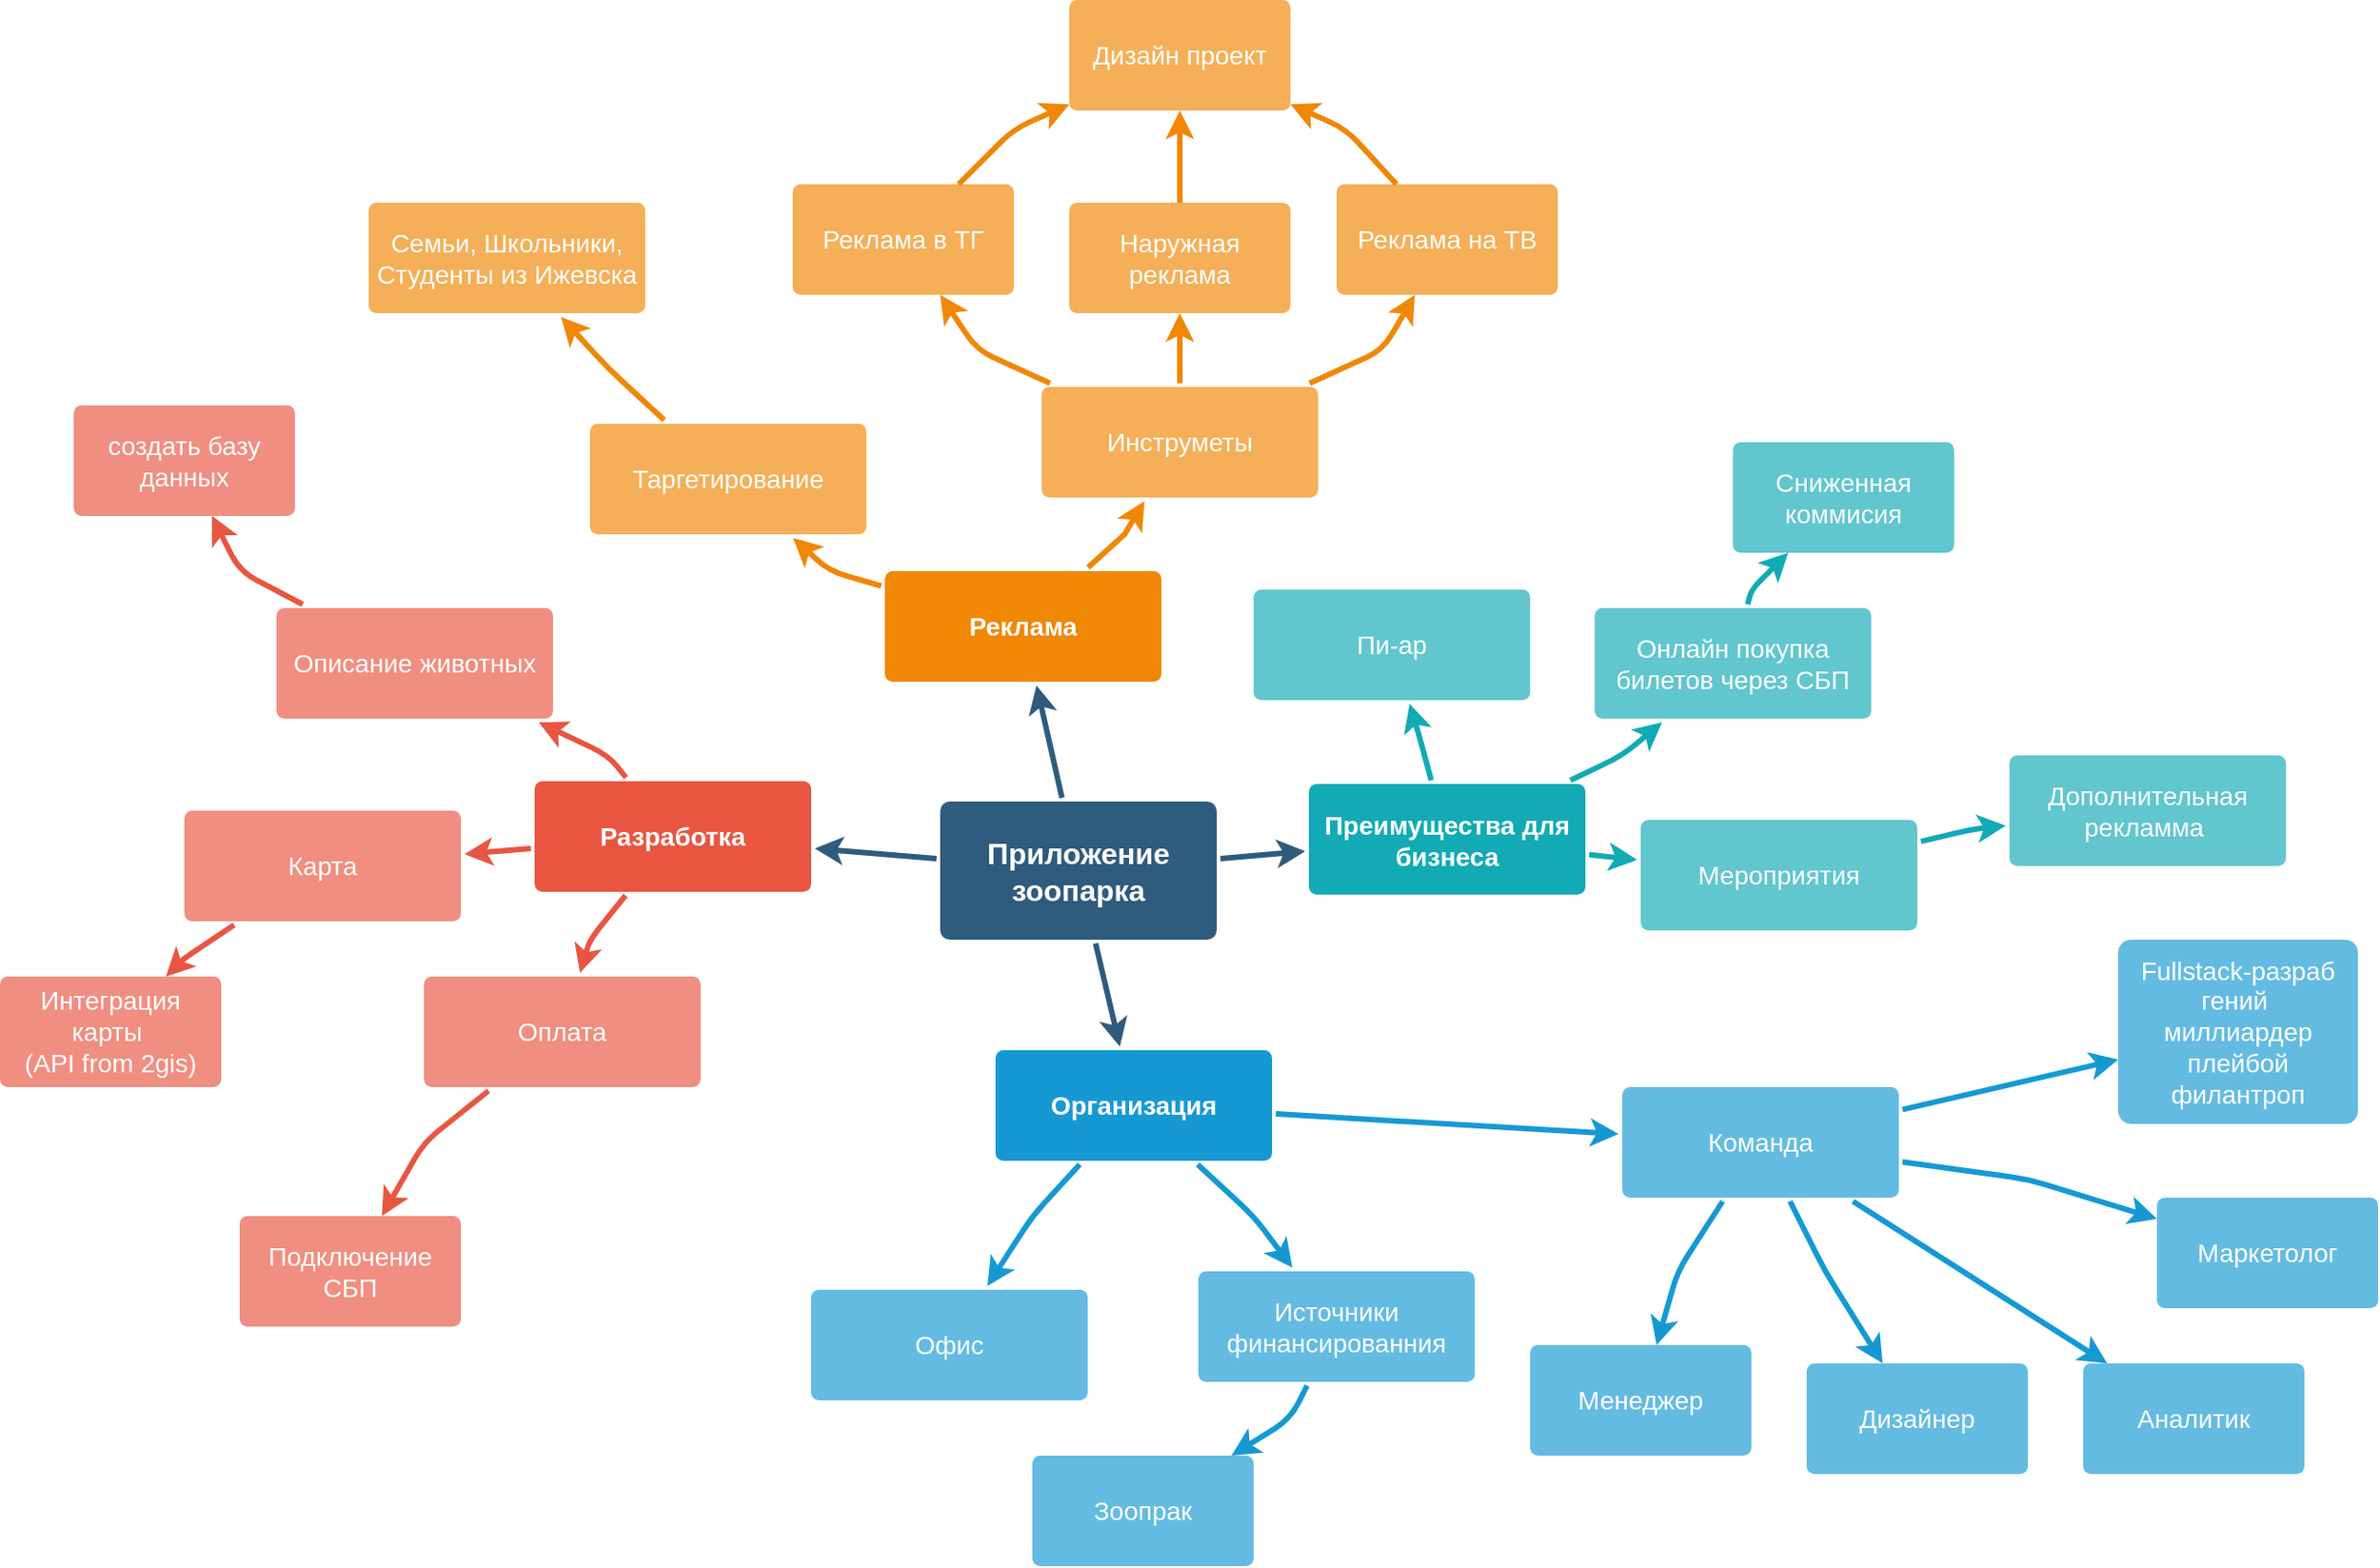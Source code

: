 <mxfile version="24.7.16">
  <diagram id="6a731a19-8d31-9384-78a2-239565b7b9f0" name="Page-1">
    <mxGraphModel dx="1434" dy="1599" grid="1" gridSize="10" guides="1" tooltips="1" connect="1" arrows="1" fold="1" page="1" pageScale="1" pageWidth="1169" pageHeight="827" background="none" math="0" shadow="0">
      <root>
        <mxCell id="0" />
        <mxCell id="1" parent="0" />
        <mxCell id="1745" value="" style="edgeStyle=none;rounded=0;jumpStyle=none;html=1;shadow=0;labelBackgroundColor=none;startArrow=none;startFill=0;endArrow=classic;endFill=1;jettySize=auto;orthogonalLoop=1;strokeColor=#2F5B7C;strokeWidth=3;fontFamily=Helvetica;fontSize=16;fontColor=#23445D;spacing=5;" parent="1" source="1749" target="1764" edge="1">
          <mxGeometry relative="1" as="geometry" />
        </mxCell>
        <mxCell id="1746" value="" style="edgeStyle=none;rounded=1;jumpStyle=none;html=1;shadow=0;labelBackgroundColor=none;startArrow=none;startFill=0;endArrow=classic;endFill=1;jettySize=auto;orthogonalLoop=1;strokeColor=#2F5B7C;strokeWidth=3;fontFamily=Helvetica;fontSize=16;fontColor=#23445D;spacing=5;curved=0;" parent="1" source="1749" target="1771" edge="1">
          <mxGeometry relative="1" as="geometry" />
        </mxCell>
        <mxCell id="1747" value="" style="edgeStyle=none;rounded=0;jumpStyle=none;html=1;shadow=0;labelBackgroundColor=none;startArrow=none;startFill=0;endArrow=classic;endFill=1;jettySize=auto;orthogonalLoop=1;strokeColor=#2F5B7C;strokeWidth=3;fontFamily=Helvetica;fontSize=16;fontColor=#23445D;spacing=5;" parent="1" source="1749" target="1760" edge="1">
          <mxGeometry relative="1" as="geometry" />
        </mxCell>
        <mxCell id="1748" value="" style="edgeStyle=none;rounded=0;jumpStyle=none;html=1;shadow=0;labelBackgroundColor=none;startArrow=none;startFill=0;endArrow=classic;endFill=1;jettySize=auto;orthogonalLoop=1;strokeColor=#2F5B7C;strokeWidth=3;fontFamily=Helvetica;fontSize=16;fontColor=#23445D;spacing=5;" parent="1" source="1749" target="1753" edge="1">
          <mxGeometry relative="1" as="geometry" />
        </mxCell>
        <mxCell id="1749" value="Приложение зоопарка" style="rounded=1;whiteSpace=wrap;html=1;shadow=0;labelBackgroundColor=none;strokeColor=none;strokeWidth=3;fillColor=#2F5B7C;fontFamily=Helvetica;fontSize=16;fontColor=#FFFFFF;align=center;fontStyle=1;spacing=5;arcSize=7;perimeterSpacing=2;" parent="1" vertex="1">
          <mxGeometry x="530" y="395" width="150" height="75" as="geometry" />
        </mxCell>
        <mxCell id="1750" value="" style="edgeStyle=none;rounded=1;jumpStyle=none;html=1;shadow=0;labelBackgroundColor=none;startArrow=none;startFill=0;jettySize=auto;orthogonalLoop=1;strokeColor=#E85642;strokeWidth=3;fontFamily=Helvetica;fontSize=14;fontColor=#FFFFFF;spacing=5;fontStyle=1;fillColor=#b0e3e6;" parent="1" source="1753" target="1756" edge="1">
          <mxGeometry relative="1" as="geometry">
            <mxPoint x="410" y="350" as="sourcePoint" />
            <mxPoint x="310" y="360" as="targetPoint" />
            <Array as="points">
              <mxPoint x="350" y="370" />
            </Array>
          </mxGeometry>
        </mxCell>
        <mxCell id="1751" value="" style="edgeStyle=none;rounded=1;jumpStyle=none;html=1;shadow=0;labelBackgroundColor=none;startArrow=none;startFill=0;jettySize=auto;orthogonalLoop=1;strokeColor=#E85642;strokeWidth=3;fontFamily=Helvetica;fontSize=14;fontColor=#FFFFFF;spacing=5;fontStyle=1;fillColor=#b0e3e6;" parent="1" source="1753" target="1755" edge="1">
          <mxGeometry relative="1" as="geometry" />
        </mxCell>
        <mxCell id="1752" value="" style="edgeStyle=none;rounded=1;jumpStyle=none;html=1;shadow=0;labelBackgroundColor=none;startArrow=none;startFill=0;jettySize=auto;orthogonalLoop=1;strokeColor=#E85642;strokeWidth=3;fontFamily=Helvetica;fontSize=14;fontColor=#FFFFFF;spacing=5;fontStyle=1;fillColor=#b0e3e6;" parent="1" source="1753" target="1754" edge="1">
          <mxGeometry relative="1" as="geometry">
            <mxPoint x="390" y="470" as="sourcePoint" />
            <Array as="points">
              <mxPoint x="340" y="470" />
            </Array>
          </mxGeometry>
        </mxCell>
        <mxCell id="1753" value="Разработка" style="rounded=1;whiteSpace=wrap;html=1;shadow=0;labelBackgroundColor=none;strokeColor=none;strokeWidth=3;fillColor=#e85642;fontFamily=Helvetica;fontSize=14;fontColor=#FFFFFF;align=center;spacing=5;fontStyle=1;arcSize=7;perimeterSpacing=2;" parent="1" vertex="1">
          <mxGeometry x="310" y="384" width="150" height="60" as="geometry" />
        </mxCell>
        <mxCell id="1754" value="Оплата" style="rounded=1;whiteSpace=wrap;html=1;shadow=0;labelBackgroundColor=none;strokeColor=none;strokeWidth=3;fillColor=#f08e81;fontFamily=Helvetica;fontSize=14;fontColor=#FFFFFF;align=center;spacing=5;fontStyle=0;arcSize=7;perimeterSpacing=2;" parent="1" vertex="1">
          <mxGeometry x="250" y="490" width="150" height="60" as="geometry" />
        </mxCell>
        <mxCell id="1755" value="Карта" style="rounded=1;whiteSpace=wrap;html=1;shadow=0;labelBackgroundColor=none;strokeColor=none;strokeWidth=3;fillColor=#f08e81;fontFamily=Helvetica;fontSize=14;fontColor=#FFFFFF;align=center;spacing=5;fontStyle=0;arcSize=7;perimeterSpacing=2;" parent="1" vertex="1">
          <mxGeometry x="120" y="400" width="150" height="60" as="geometry" />
        </mxCell>
        <mxCell id="1756" value="Описание животных" style="rounded=1;whiteSpace=wrap;html=1;shadow=0;labelBackgroundColor=none;strokeColor=none;strokeWidth=3;fillColor=#f08e81;fontFamily=Helvetica;fontSize=14;fontColor=#FFFFFF;align=center;spacing=5;fontStyle=0;arcSize=7;perimeterSpacing=2;" parent="1" vertex="1">
          <mxGeometry x="170" y="290" width="150" height="60" as="geometry" />
        </mxCell>
        <mxCell id="1757" value="" style="edgeStyle=none;rounded=1;jumpStyle=none;html=1;shadow=0;labelBackgroundColor=none;startArrow=none;startFill=0;endArrow=classic;endFill=1;jettySize=auto;orthogonalLoop=1;strokeColor=#1699D3;strokeWidth=3;fontFamily=Helvetica;fontSize=14;fontColor=#FFFFFF;spacing=5;curved=0;" parent="1" source="1760" target="1763" edge="1">
          <mxGeometry relative="1" as="geometry">
            <Array as="points">
              <mxPoint x="580" y="620" />
            </Array>
          </mxGeometry>
        </mxCell>
        <mxCell id="1758" value="" style="edgeStyle=none;rounded=1;jumpStyle=none;html=1;shadow=0;labelBackgroundColor=none;startArrow=none;startFill=0;endArrow=classic;endFill=1;jettySize=auto;orthogonalLoop=1;strokeColor=#1699D3;strokeWidth=3;fontFamily=Helvetica;fontSize=14;fontColor=#FFFFFF;spacing=5;curved=0;" parent="1" source="1760" target="1762" edge="1">
          <mxGeometry relative="1" as="geometry">
            <Array as="points">
              <mxPoint x="700" y="620" />
            </Array>
          </mxGeometry>
        </mxCell>
        <mxCell id="1760" value="Организация" style="rounded=1;whiteSpace=wrap;html=1;shadow=0;labelBackgroundColor=none;strokeColor=none;strokeWidth=3;fillColor=#1699d3;fontFamily=Helvetica;fontSize=14;fontColor=#FFFFFF;align=center;spacing=5;fontStyle=1;arcSize=7;perimeterSpacing=2;" parent="1" vertex="1">
          <mxGeometry x="560" y="530" width="150" height="60" as="geometry" />
        </mxCell>
        <mxCell id="1762" value="Источники финансированния" style="rounded=1;whiteSpace=wrap;html=1;shadow=0;labelBackgroundColor=none;strokeColor=none;strokeWidth=3;fillColor=#64bbe2;fontFamily=Helvetica;fontSize=14;fontColor=#FFFFFF;align=center;spacing=5;arcSize=7;perimeterSpacing=2;" parent="1" vertex="1">
          <mxGeometry x="670" y="650" width="150" height="60" as="geometry" />
        </mxCell>
        <mxCell id="1763" value="Офис" style="rounded=1;whiteSpace=wrap;html=1;shadow=0;labelBackgroundColor=none;strokeColor=none;strokeWidth=3;fillColor=#64bbe2;fontFamily=Helvetica;fontSize=14;fontColor=#FFFFFF;align=center;spacing=5;arcSize=7;perimeterSpacing=2;" parent="1" vertex="1">
          <mxGeometry x="460" y="660" width="150" height="60" as="geometry" />
        </mxCell>
        <mxCell id="1764" value="Реклама" style="rounded=1;whiteSpace=wrap;html=1;shadow=0;labelBackgroundColor=none;strokeColor=none;strokeWidth=3;fillColor=#F08705;fontFamily=Helvetica;fontSize=14;fontColor=#FFFFFF;align=center;spacing=5;fontStyle=1;arcSize=7;perimeterSpacing=2;" parent="1" vertex="1">
          <mxGeometry x="500" y="270" width="150" height="60" as="geometry" />
        </mxCell>
        <mxCell id="1767" value="Инструметы" style="rounded=1;whiteSpace=wrap;html=1;shadow=0;labelBackgroundColor=none;strokeColor=none;strokeWidth=3;fillColor=#f5af58;fontFamily=Helvetica;fontSize=14;fontColor=#FFFFFF;align=center;spacing=5;arcSize=7;perimeterSpacing=2;" parent="1" vertex="1">
          <mxGeometry x="585" y="170" width="150" height="60" as="geometry" />
        </mxCell>
        <mxCell id="1768" value="" style="edgeStyle=none;rounded=0;jumpStyle=none;html=1;shadow=0;labelBackgroundColor=none;startArrow=none;startFill=0;endArrow=classic;endFill=1;jettySize=auto;orthogonalLoop=1;strokeColor=#F08705;strokeWidth=3;fontFamily=Helvetica;fontSize=14;fontColor=#FFFFFF;spacing=5;" parent="1" source="1764" target="1767" edge="1">
          <mxGeometry relative="1" as="geometry">
            <Array as="points">
              <mxPoint x="630" y="250" />
            </Array>
          </mxGeometry>
        </mxCell>
        <mxCell id="1769" value="Таргетирование" style="rounded=1;whiteSpace=wrap;html=1;shadow=0;labelBackgroundColor=none;strokeColor=none;strokeWidth=3;fillColor=#f5af58;fontFamily=Helvetica;fontSize=14;fontColor=#FFFFFF;align=center;spacing=5;arcSize=7;perimeterSpacing=2;" parent="1" vertex="1">
          <mxGeometry x="340" y="190" width="150" height="60" as="geometry" />
        </mxCell>
        <mxCell id="1770" value="" style="edgeStyle=none;rounded=1;jumpStyle=none;html=1;shadow=0;labelBackgroundColor=none;startArrow=none;startFill=0;endArrow=classic;endFill=1;jettySize=auto;orthogonalLoop=1;strokeColor=#F08705;strokeWidth=3;fontFamily=Helvetica;fontSize=14;fontColor=#FFFFFF;spacing=5;curved=0;" parent="1" source="1764" target="1769" edge="1">
          <mxGeometry relative="1" as="geometry">
            <Array as="points">
              <mxPoint x="470" y="270" />
            </Array>
          </mxGeometry>
        </mxCell>
        <mxCell id="1771" value="Преимущества для бизнеса" style="rounded=1;whiteSpace=wrap;html=1;shadow=0;labelBackgroundColor=none;strokeColor=none;strokeWidth=3;fillColor=#12aab5;fontFamily=Helvetica;fontSize=14;fontColor=#FFFFFF;align=center;spacing=5;fontStyle=1;arcSize=7;perimeterSpacing=2;" parent="1" vertex="1">
          <mxGeometry x="730" y="385.5" width="150" height="60" as="geometry" />
        </mxCell>
        <mxCell id="1772" value="Мероприятия" style="rounded=1;whiteSpace=wrap;html=1;shadow=0;labelBackgroundColor=none;strokeColor=none;strokeWidth=3;fillColor=#61c6ce;fontFamily=Helvetica;fontSize=14;fontColor=#FFFFFF;align=center;spacing=5;fontStyle=0;arcSize=7;perimeterSpacing=2;" parent="1" vertex="1">
          <mxGeometry x="910" y="405" width="150" height="60" as="geometry" />
        </mxCell>
        <mxCell id="1773" value="" style="edgeStyle=none;rounded=1;jumpStyle=none;html=1;shadow=0;labelBackgroundColor=none;startArrow=none;startFill=0;jettySize=auto;orthogonalLoop=1;strokeColor=#12AAB5;strokeWidth=3;fontFamily=Helvetica;fontSize=14;fontColor=#FFFFFF;spacing=5;fontStyle=1;fillColor=#b0e3e6;curved=0;" parent="1" source="1771" target="1772" edge="1">
          <mxGeometry relative="1" as="geometry">
            <mxPoint x="930" y="460" as="targetPoint" />
            <Array as="points" />
          </mxGeometry>
        </mxCell>
        <mxCell id="1776" value="Онлайн покупка билетов через СБП" style="rounded=1;whiteSpace=wrap;html=1;shadow=0;labelBackgroundColor=none;strokeColor=none;strokeWidth=3;fillColor=#61c6ce;fontFamily=Helvetica;fontSize=14;fontColor=#FFFFFF;align=center;spacing=5;fontStyle=0;arcSize=7;perimeterSpacing=2;" parent="1" vertex="1">
          <mxGeometry x="885" y="290" width="150" height="60" as="geometry" />
        </mxCell>
        <mxCell id="1777" value="" style="edgeStyle=none;rounded=1;jumpStyle=none;html=1;shadow=0;labelBackgroundColor=none;startArrow=none;startFill=0;jettySize=auto;orthogonalLoop=1;strokeColor=#12AAB5;strokeWidth=3;fontFamily=Helvetica;fontSize=14;fontColor=#FFFFFF;spacing=5;fontStyle=1;fillColor=#b0e3e6;curved=0;" parent="1" source="1771" target="1776" edge="1">
          <mxGeometry relative="1" as="geometry">
            <mxPoint x="970" y="380" as="sourcePoint" />
            <Array as="points">
              <mxPoint x="900" y="370" />
            </Array>
          </mxGeometry>
        </mxCell>
        <mxCell id="1778" value="&lt;div style=&quot;text-align: start;&quot;&gt;Пи-ар&lt;/div&gt;" style="rounded=1;whiteSpace=wrap;html=1;shadow=0;labelBackgroundColor=none;strokeColor=none;strokeWidth=3;fillColor=#61c6ce;fontFamily=Helvetica;fontSize=14;fontColor=#FFFFFF;align=center;spacing=5;fontStyle=0;arcSize=7;perimeterSpacing=2;" parent="1" vertex="1">
          <mxGeometry x="700" y="280" width="150" height="60" as="geometry" />
        </mxCell>
        <mxCell id="1779" value="" style="edgeStyle=none;rounded=1;jumpStyle=none;html=1;shadow=0;labelBackgroundColor=none;startArrow=none;startFill=0;jettySize=auto;orthogonalLoop=1;strokeColor=#12AAB5;strokeWidth=3;fontFamily=Helvetica;fontSize=14;fontColor=#FFFFFF;spacing=5;fontStyle=1;fillColor=#b0e3e6;curved=0;" parent="1" source="1771" target="1778" edge="1">
          <mxGeometry relative="1" as="geometry">
            <Array as="points">
              <mxPoint x="790" y="360" />
            </Array>
          </mxGeometry>
        </mxCell>
        <mxCell id="EkFah4cKWW--2uswet-w-1783" value="Подключение СБП" style="whiteSpace=wrap;html=1;fontSize=14;fillColor=#f08e81;strokeColor=none;fontColor=#FFFFFF;rounded=1;shadow=0;labelBackgroundColor=none;strokeWidth=3;spacing=5;fontStyle=0;arcSize=7;" vertex="1" parent="1">
          <mxGeometry x="150" y="620" width="120" height="60" as="geometry" />
        </mxCell>
        <mxCell id="EkFah4cKWW--2uswet-w-1785" value="" style="edgeStyle=none;rounded=1;jumpStyle=none;html=1;shadow=0;labelBackgroundColor=none;startArrow=none;startFill=0;jettySize=auto;orthogonalLoop=1;strokeColor=#E85642;strokeWidth=3;fontFamily=Helvetica;fontSize=14;fontColor=#FFFFFF;spacing=5;fontStyle=1;fillColor=#b0e3e6;" edge="1" parent="1" source="1754" target="EkFah4cKWW--2uswet-w-1783">
          <mxGeometry relative="1" as="geometry">
            <mxPoint x="360" y="630" as="sourcePoint" />
            <mxPoint x="323" y="508" as="targetPoint" />
            <Array as="points">
              <mxPoint x="250" y="580" />
            </Array>
          </mxGeometry>
        </mxCell>
        <mxCell id="EkFah4cKWW--2uswet-w-1786" value="Интеграция карты&amp;nbsp;&lt;div&gt;(API from 2gis)&lt;/div&gt;" style="whiteSpace=wrap;html=1;fontSize=14;fillColor=#f08e81;strokeColor=none;fontColor=#FFFFFF;rounded=1;shadow=0;labelBackgroundColor=none;strokeWidth=3;spacing=5;fontStyle=0;arcSize=7;" vertex="1" parent="1">
          <mxGeometry x="20" y="490" width="120" height="60" as="geometry" />
        </mxCell>
        <mxCell id="EkFah4cKWW--2uswet-w-1788" value="" style="edgeStyle=none;rounded=1;jumpStyle=none;html=1;shadow=0;labelBackgroundColor=none;startArrow=none;startFill=0;jettySize=auto;orthogonalLoop=1;strokeColor=#E85642;strokeWidth=3;fontFamily=Helvetica;fontSize=14;fontColor=#FFFFFF;spacing=5;fontStyle=1;fillColor=#b0e3e6;" edge="1" parent="1" source="1755" target="EkFah4cKWW--2uswet-w-1786">
          <mxGeometry relative="1" as="geometry">
            <mxPoint x="377" y="466" as="sourcePoint" />
            <mxPoint x="333" y="518" as="targetPoint" />
            <Array as="points">
              <mxPoint x="120" y="480" />
            </Array>
          </mxGeometry>
        </mxCell>
        <mxCell id="EkFah4cKWW--2uswet-w-1791" value="создать базу данных" style="whiteSpace=wrap;html=1;fontSize=14;fillColor=#f08e81;strokeColor=none;fontColor=#FFFFFF;rounded=1;shadow=0;labelBackgroundColor=none;strokeWidth=3;spacing=5;fontStyle=0;arcSize=7;" vertex="1" parent="1">
          <mxGeometry x="60" y="180" width="120" height="60" as="geometry" />
        </mxCell>
        <mxCell id="EkFah4cKWW--2uswet-w-1793" value="" style="edgeStyle=none;rounded=1;jumpStyle=none;html=1;shadow=0;labelBackgroundColor=none;startArrow=none;startFill=0;jettySize=auto;orthogonalLoop=1;strokeColor=#E85642;strokeWidth=3;fontFamily=Helvetica;fontSize=14;fontColor=#FFFFFF;spacing=5;fontStyle=1;fillColor=#b0e3e6;" edge="1" parent="1" source="1756" target="EkFah4cKWW--2uswet-w-1791">
          <mxGeometry relative="1" as="geometry">
            <mxPoint x="367" y="456" as="sourcePoint" />
            <mxPoint x="323" y="508" as="targetPoint" />
            <Array as="points">
              <mxPoint x="150" y="270" />
            </Array>
          </mxGeometry>
        </mxCell>
        <mxCell id="EkFah4cKWW--2uswet-w-1796" value="Реклама в ТГ" style="whiteSpace=wrap;html=1;fontSize=14;fillColor=#f5af58;strokeColor=none;fontColor=#FFFFFF;rounded=1;shadow=0;labelBackgroundColor=none;strokeWidth=3;spacing=5;arcSize=7;" vertex="1" parent="1">
          <mxGeometry x="450" y="60" width="120" height="60" as="geometry" />
        </mxCell>
        <mxCell id="EkFah4cKWW--2uswet-w-1798" value="" style="edgeStyle=none;rounded=1;jumpStyle=none;html=1;shadow=0;labelBackgroundColor=none;startArrow=none;startFill=0;endArrow=classic;endFill=1;jettySize=auto;orthogonalLoop=1;strokeColor=#F08705;strokeWidth=3;fontFamily=Helvetica;fontSize=14;fontColor=#FFFFFF;spacing=5;curved=0;" edge="1" parent="1" source="1767" target="EkFah4cKWW--2uswet-w-1796">
          <mxGeometry relative="1" as="geometry">
            <mxPoint x="580" y="180" as="sourcePoint" />
            <mxPoint x="400" y="50" as="targetPoint" />
            <Array as="points">
              <mxPoint x="550" y="150" />
            </Array>
          </mxGeometry>
        </mxCell>
        <mxCell id="EkFah4cKWW--2uswet-w-1799" value="Реклама на ТВ" style="whiteSpace=wrap;html=1;fontSize=14;fillColor=#f5af58;strokeColor=none;fontColor=#FFFFFF;rounded=1;shadow=0;labelBackgroundColor=none;strokeWidth=3;spacing=5;arcSize=7;" vertex="1" parent="1">
          <mxGeometry x="745" y="60" width="120" height="60" as="geometry" />
        </mxCell>
        <mxCell id="EkFah4cKWW--2uswet-w-1800" value="" style="edgeStyle=none;rounded=1;jumpStyle=none;html=1;shadow=0;labelBackgroundColor=none;startArrow=none;startFill=0;endArrow=classic;endFill=1;jettySize=auto;orthogonalLoop=1;strokeColor=#F08705;strokeWidth=3;fontFamily=Helvetica;fontSize=14;fontColor=#FFFFFF;spacing=5;curved=0;" edge="1" parent="1" target="EkFah4cKWW--2uswet-w-1799" source="1767">
          <mxGeometry relative="1" as="geometry">
            <mxPoint x="775" y="39" as="sourcePoint" />
            <mxPoint x="605" y="40" as="targetPoint" />
            <Array as="points">
              <mxPoint x="770" y="150" />
            </Array>
          </mxGeometry>
        </mxCell>
        <mxCell id="EkFah4cKWW--2uswet-w-1801" value="Наружная реклама" style="whiteSpace=wrap;html=1;fontSize=14;fillColor=#f5af58;strokeColor=none;fontColor=#FFFFFF;rounded=1;shadow=0;labelBackgroundColor=none;strokeWidth=3;spacing=5;arcSize=7;" vertex="1" parent="1">
          <mxGeometry x="600" y="70" width="120" height="60" as="geometry" />
        </mxCell>
        <mxCell id="EkFah4cKWW--2uswet-w-1802" value="" style="edgeStyle=none;rounded=1;jumpStyle=none;html=1;shadow=0;labelBackgroundColor=none;startArrow=none;startFill=0;endArrow=classic;endFill=1;jettySize=auto;orthogonalLoop=1;strokeColor=#F08705;strokeWidth=3;fontFamily=Helvetica;fontSize=14;fontColor=#FFFFFF;spacing=5;curved=0;" edge="1" parent="1" target="EkFah4cKWW--2uswet-w-1801" source="1767">
          <mxGeometry relative="1" as="geometry">
            <mxPoint x="570" y="50" as="sourcePoint" />
            <mxPoint x="485" y="-24.5" as="targetPoint" />
            <Array as="points" />
          </mxGeometry>
        </mxCell>
        <mxCell id="EkFah4cKWW--2uswet-w-1803" value="Сниженная коммисия" style="whiteSpace=wrap;html=1;fontSize=14;fillColor=#61c6ce;strokeColor=none;fontColor=#FFFFFF;rounded=1;shadow=0;labelBackgroundColor=none;strokeWidth=3;spacing=5;fontStyle=0;arcSize=7;" vertex="1" parent="1">
          <mxGeometry x="960" y="200" width="120" height="60" as="geometry" />
        </mxCell>
        <mxCell id="EkFah4cKWW--2uswet-w-1805" value="" style="edgeStyle=none;rounded=1;jumpStyle=none;html=1;shadow=0;labelBackgroundColor=none;startArrow=none;startFill=0;jettySize=auto;orthogonalLoop=1;strokeColor=#12AAB5;strokeWidth=3;fontFamily=Helvetica;fontSize=14;fontColor=#FFFFFF;spacing=5;fontStyle=1;fillColor=#b0e3e6;curved=0;" edge="1" parent="1" source="1776" target="EkFah4cKWW--2uswet-w-1803">
          <mxGeometry relative="1" as="geometry">
            <mxPoint x="892" y="410" as="sourcePoint" />
            <mxPoint x="1280" y="380" as="targetPoint" />
            <Array as="points">
              <mxPoint x="970" y="280" />
              <mxPoint x="980" y="270" />
            </Array>
          </mxGeometry>
        </mxCell>
        <mxCell id="EkFah4cKWW--2uswet-w-1807" value="Зоопрак" style="whiteSpace=wrap;html=1;fontSize=14;fillColor=#64bbe2;strokeColor=none;fontColor=#FFFFFF;rounded=1;shadow=0;labelBackgroundColor=none;strokeWidth=3;spacing=5;arcSize=7;" vertex="1" parent="1">
          <mxGeometry x="580" y="750" width="120" height="60" as="geometry" />
        </mxCell>
        <mxCell id="EkFah4cKWW--2uswet-w-1809" value="" style="edgeStyle=none;rounded=1;jumpStyle=none;html=1;shadow=0;labelBackgroundColor=none;startArrow=none;startFill=0;endArrow=classic;endFill=1;jettySize=auto;orthogonalLoop=1;strokeColor=#1699D3;strokeWidth=3;fontFamily=Helvetica;fontSize=14;fontColor=#FFFFFF;spacing=5;curved=0;" edge="1" parent="1" source="1762" target="EkFah4cKWW--2uswet-w-1807">
          <mxGeometry relative="1" as="geometry">
            <mxPoint x="606" y="612" as="sourcePoint" />
            <mxPoint x="566" y="668" as="targetPoint" />
            <Array as="points">
              <mxPoint x="720" y="730" />
            </Array>
          </mxGeometry>
        </mxCell>
        <mxCell id="EkFah4cKWW--2uswet-w-1813" value="Команда" style="rounded=1;whiteSpace=wrap;html=1;shadow=0;labelBackgroundColor=none;strokeColor=none;strokeWidth=3;fillColor=#64bbe2;fontFamily=Helvetica;fontSize=14;fontColor=#FFFFFF;align=center;spacing=5;arcSize=7;perimeterSpacing=2;" vertex="1" parent="1">
          <mxGeometry x="900" y="550" width="150" height="60" as="geometry" />
        </mxCell>
        <mxCell id="EkFah4cKWW--2uswet-w-1814" value="" style="edgeStyle=none;rounded=1;jumpStyle=none;html=1;shadow=0;labelBackgroundColor=none;startArrow=none;startFill=0;endArrow=classic;endFill=1;jettySize=auto;orthogonalLoop=1;strokeColor=#1699D3;strokeWidth=3;fontFamily=Helvetica;fontSize=14;fontColor=#FFFFFF;spacing=5;curved=0;" edge="1" parent="1" source="1760" target="EkFah4cKWW--2uswet-w-1813">
          <mxGeometry relative="1" as="geometry">
            <mxPoint x="800" y="550" as="sourcePoint" />
            <mxPoint x="760" y="606" as="targetPoint" />
            <Array as="points" />
          </mxGeometry>
        </mxCell>
        <mxCell id="EkFah4cKWW--2uswet-w-1817" value="Fullstack-разраб&lt;br&gt;гений&amp;nbsp;&lt;br&gt;миллиардер&lt;br&gt;плейбой&lt;br&gt;филантроп" style="whiteSpace=wrap;html=1;fontSize=14;fillColor=#64bbe2;strokeColor=none;fontColor=#FFFFFF;rounded=1;shadow=0;labelBackgroundColor=none;strokeWidth=3;spacing=5;arcSize=7;" vertex="1" parent="1">
          <mxGeometry x="1169" y="470" width="130" height="100" as="geometry" />
        </mxCell>
        <mxCell id="EkFah4cKWW--2uswet-w-1820" value="" style="edgeStyle=none;rounded=1;jumpStyle=none;html=1;shadow=0;labelBackgroundColor=none;startArrow=none;startFill=0;endArrow=classic;endFill=1;jettySize=auto;orthogonalLoop=1;strokeColor=#1699D3;strokeWidth=3;fontFamily=Helvetica;fontSize=14;fontColor=#FFFFFF;spacing=5;curved=0;" edge="1" parent="1" source="EkFah4cKWW--2uswet-w-1813" target="EkFah4cKWW--2uswet-w-1817">
          <mxGeometry relative="1" as="geometry">
            <mxPoint x="712" y="580" as="sourcePoint" />
            <mxPoint x="808" y="594" as="targetPoint" />
            <Array as="points" />
          </mxGeometry>
        </mxCell>
        <mxCell id="EkFah4cKWW--2uswet-w-1821" value="Маркетолог" style="whiteSpace=wrap;html=1;fontSize=14;fillColor=#64bbe2;strokeColor=none;fontColor=#FFFFFF;rounded=1;shadow=0;labelBackgroundColor=none;strokeWidth=3;spacing=5;arcSize=7;" vertex="1" parent="1">
          <mxGeometry x="1190" y="610" width="120" height="60" as="geometry" />
        </mxCell>
        <mxCell id="EkFah4cKWW--2uswet-w-1822" value="" style="edgeStyle=none;rounded=1;jumpStyle=none;html=1;shadow=0;labelBackgroundColor=none;startArrow=none;startFill=0;endArrow=classic;endFill=1;jettySize=auto;orthogonalLoop=1;strokeColor=#1699D3;strokeWidth=3;fontFamily=Helvetica;fontSize=14;fontColor=#FFFFFF;spacing=5;curved=0;" edge="1" parent="1" target="EkFah4cKWW--2uswet-w-1821" source="EkFah4cKWW--2uswet-w-1813">
          <mxGeometry relative="1" as="geometry">
            <mxPoint x="930" y="690" as="sourcePoint" />
            <mxPoint x="786" y="684" as="targetPoint" />
            <Array as="points">
              <mxPoint x="1120" y="600" />
            </Array>
          </mxGeometry>
        </mxCell>
        <mxCell id="EkFah4cKWW--2uswet-w-1823" value="Дизайнер" style="whiteSpace=wrap;html=1;fontSize=14;fillColor=#64bbe2;strokeColor=none;fontColor=#FFFFFF;rounded=1;shadow=0;labelBackgroundColor=none;strokeWidth=3;spacing=5;arcSize=7;" vertex="1" parent="1">
          <mxGeometry x="1000" y="700" width="120" height="60" as="geometry" />
        </mxCell>
        <mxCell id="EkFah4cKWW--2uswet-w-1824" value="" style="edgeStyle=none;rounded=1;jumpStyle=none;html=1;shadow=0;labelBackgroundColor=none;startArrow=none;startFill=0;endArrow=classic;endFill=1;jettySize=auto;orthogonalLoop=1;strokeColor=#1699D3;strokeWidth=3;fontFamily=Helvetica;fontSize=14;fontColor=#FFFFFF;spacing=5;curved=0;" edge="1" parent="1" target="EkFah4cKWW--2uswet-w-1823" source="EkFah4cKWW--2uswet-w-1813">
          <mxGeometry relative="1" as="geometry">
            <mxPoint x="850" y="720" as="sourcePoint" />
            <mxPoint x="761" y="772" as="targetPoint" />
            <Array as="points">
              <mxPoint x="1010" y="650" />
            </Array>
          </mxGeometry>
        </mxCell>
        <mxCell id="EkFah4cKWW--2uswet-w-1825" value="Менеджер" style="whiteSpace=wrap;html=1;fontSize=14;fillColor=#64bbe2;strokeColor=none;fontColor=#FFFFFF;rounded=1;shadow=0;labelBackgroundColor=none;strokeWidth=3;spacing=5;arcSize=7;" vertex="1" parent="1">
          <mxGeometry x="850" y="690" width="120" height="60" as="geometry" />
        </mxCell>
        <mxCell id="EkFah4cKWW--2uswet-w-1827" value="" style="edgeStyle=none;rounded=1;jumpStyle=none;html=1;shadow=0;labelBackgroundColor=none;startArrow=none;startFill=0;endArrow=classic;endFill=1;jettySize=auto;orthogonalLoop=1;strokeColor=#1699D3;strokeWidth=3;fontFamily=Helvetica;fontSize=14;fontColor=#FFFFFF;spacing=5;curved=0;" edge="1" parent="1" source="EkFah4cKWW--2uswet-w-1813" target="EkFah4cKWW--2uswet-w-1825">
          <mxGeometry relative="1" as="geometry">
            <mxPoint x="909" y="642" as="sourcePoint" />
            <mxPoint x="1004" y="710" as="targetPoint" />
            <Array as="points">
              <mxPoint x="930" y="650" />
            </Array>
          </mxGeometry>
        </mxCell>
        <mxCell id="EkFah4cKWW--2uswet-w-1829" value="Семьи, Школьники, Студенты из Ижевска" style="rounded=1;whiteSpace=wrap;html=1;shadow=0;labelBackgroundColor=none;strokeColor=none;strokeWidth=3;fillColor=#f5af58;fontFamily=Helvetica;fontSize=14;fontColor=#FFFFFF;align=center;spacing=5;arcSize=7;perimeterSpacing=2;" vertex="1" parent="1">
          <mxGeometry x="220" y="70" width="150" height="60" as="geometry" />
        </mxCell>
        <mxCell id="EkFah4cKWW--2uswet-w-1830" value="" style="edgeStyle=none;rounded=1;jumpStyle=none;html=1;shadow=0;labelBackgroundColor=none;startArrow=none;startFill=0;endArrow=classic;endFill=1;jettySize=auto;orthogonalLoop=1;strokeColor=#F08705;strokeWidth=3;fontFamily=Helvetica;fontSize=14;fontColor=#FFFFFF;spacing=5;curved=0;" edge="1" parent="1" target="EkFah4cKWW--2uswet-w-1829" source="1769">
          <mxGeometry relative="1" as="geometry">
            <mxPoint x="378" y="165" as="sourcePoint" />
            <Array as="points">
              <mxPoint x="350" y="160" />
            </Array>
          </mxGeometry>
        </mxCell>
        <mxCell id="EkFah4cKWW--2uswet-w-1833" value="Дизайн проект" style="whiteSpace=wrap;html=1;fontSize=14;fillColor=#f5af58;strokeColor=none;fontColor=#FFFFFF;rounded=1;shadow=0;labelBackgroundColor=none;strokeWidth=3;spacing=5;arcSize=7;" vertex="1" parent="1">
          <mxGeometry x="600" y="-40" width="120" height="60" as="geometry" />
        </mxCell>
        <mxCell id="EkFah4cKWW--2uswet-w-1834" value="" style="edgeStyle=none;rounded=1;jumpStyle=none;html=1;shadow=0;labelBackgroundColor=none;startArrow=none;startFill=0;endArrow=classic;endFill=1;jettySize=auto;orthogonalLoop=1;strokeColor=#F08705;strokeWidth=3;fontFamily=Helvetica;fontSize=14;fontColor=#FFFFFF;spacing=5;curved=0;" edge="1" parent="1" target="EkFah4cKWW--2uswet-w-1833" source="EkFah4cKWW--2uswet-w-1796">
          <mxGeometry relative="1" as="geometry">
            <mxPoint x="610" as="sourcePoint" />
            <mxPoint x="478" y="-119" as="targetPoint" />
            <Array as="points">
              <mxPoint x="570" y="30" />
            </Array>
          </mxGeometry>
        </mxCell>
        <mxCell id="EkFah4cKWW--2uswet-w-1835" value="" style="edgeStyle=none;rounded=1;jumpStyle=none;html=1;shadow=0;labelBackgroundColor=none;startArrow=none;startFill=0;endArrow=classic;endFill=1;jettySize=auto;orthogonalLoop=1;strokeColor=#F08705;strokeWidth=3;fontFamily=Helvetica;fontSize=14;fontColor=#FFFFFF;spacing=5;curved=0;" edge="1" parent="1" source="EkFah4cKWW--2uswet-w-1801" target="EkFah4cKWW--2uswet-w-1833">
          <mxGeometry relative="1" as="geometry">
            <mxPoint x="543" y="70" as="sourcePoint" />
            <mxPoint x="645" y="-29" as="targetPoint" />
            <Array as="points" />
          </mxGeometry>
        </mxCell>
        <mxCell id="EkFah4cKWW--2uswet-w-1836" value="" style="edgeStyle=none;rounded=1;jumpStyle=none;html=1;shadow=0;labelBackgroundColor=none;startArrow=none;startFill=0;endArrow=classic;endFill=1;jettySize=auto;orthogonalLoop=1;strokeColor=#F08705;strokeWidth=3;fontFamily=Helvetica;fontSize=14;fontColor=#FFFFFF;spacing=5;curved=0;" edge="1" parent="1" source="EkFah4cKWW--2uswet-w-1799" target="EkFah4cKWW--2uswet-w-1833">
          <mxGeometry relative="1" as="geometry">
            <mxPoint x="553" y="80" as="sourcePoint" />
            <mxPoint x="655" y="-19" as="targetPoint" />
            <Array as="points">
              <mxPoint x="750" y="30" />
            </Array>
          </mxGeometry>
        </mxCell>
        <mxCell id="EkFah4cKWW--2uswet-w-1837" value="Дополнительная рекламма&amp;nbsp;" style="rounded=1;whiteSpace=wrap;html=1;shadow=0;labelBackgroundColor=none;strokeColor=none;strokeWidth=3;fillColor=#61c6ce;fontFamily=Helvetica;fontSize=14;fontColor=#FFFFFF;align=center;spacing=5;fontStyle=0;arcSize=7;perimeterSpacing=2;" vertex="1" parent="1">
          <mxGeometry x="1110" y="370" width="150" height="60" as="geometry" />
        </mxCell>
        <mxCell id="EkFah4cKWW--2uswet-w-1838" value="" style="edgeStyle=none;rounded=1;jumpStyle=none;html=1;shadow=0;labelBackgroundColor=none;startArrow=none;startFill=0;jettySize=auto;orthogonalLoop=1;strokeColor=#12AAB5;strokeWidth=3;fontFamily=Helvetica;fontSize=14;fontColor=#FFFFFF;spacing=5;fontStyle=1;fillColor=#b0e3e6;curved=0;" edge="1" parent="1" target="EkFah4cKWW--2uswet-w-1837" source="1772">
          <mxGeometry relative="1" as="geometry">
            <mxPoint x="1050" y="373" as="sourcePoint" />
            <mxPoint x="1098" y="409" as="targetPoint" />
            <Array as="points">
              <mxPoint x="1090" y="410" />
            </Array>
          </mxGeometry>
        </mxCell>
        <mxCell id="EkFah4cKWW--2uswet-w-1839" value="Аналитик" style="whiteSpace=wrap;html=1;fontSize=14;fillColor=#64bbe2;strokeColor=none;fontColor=#FFFFFF;rounded=1;shadow=0;labelBackgroundColor=none;strokeWidth=3;spacing=5;arcSize=7;" vertex="1" parent="1">
          <mxGeometry x="1150" y="700" width="120" height="60" as="geometry" />
        </mxCell>
        <mxCell id="EkFah4cKWW--2uswet-w-1840" value="" style="edgeStyle=none;rounded=1;jumpStyle=none;html=1;shadow=0;labelBackgroundColor=none;startArrow=none;startFill=0;endArrow=classic;endFill=1;jettySize=auto;orthogonalLoop=1;strokeColor=#1699D3;strokeWidth=3;fontFamily=Helvetica;fontSize=14;fontColor=#FFFFFF;spacing=5;curved=0;" edge="1" parent="1" target="EkFah4cKWW--2uswet-w-1839" source="EkFah4cKWW--2uswet-w-1813">
          <mxGeometry relative="1" as="geometry">
            <mxPoint x="1099" y="642" as="sourcePoint" />
            <mxPoint x="951" y="782" as="targetPoint" />
            <Array as="points" />
          </mxGeometry>
        </mxCell>
      </root>
    </mxGraphModel>
  </diagram>
</mxfile>
